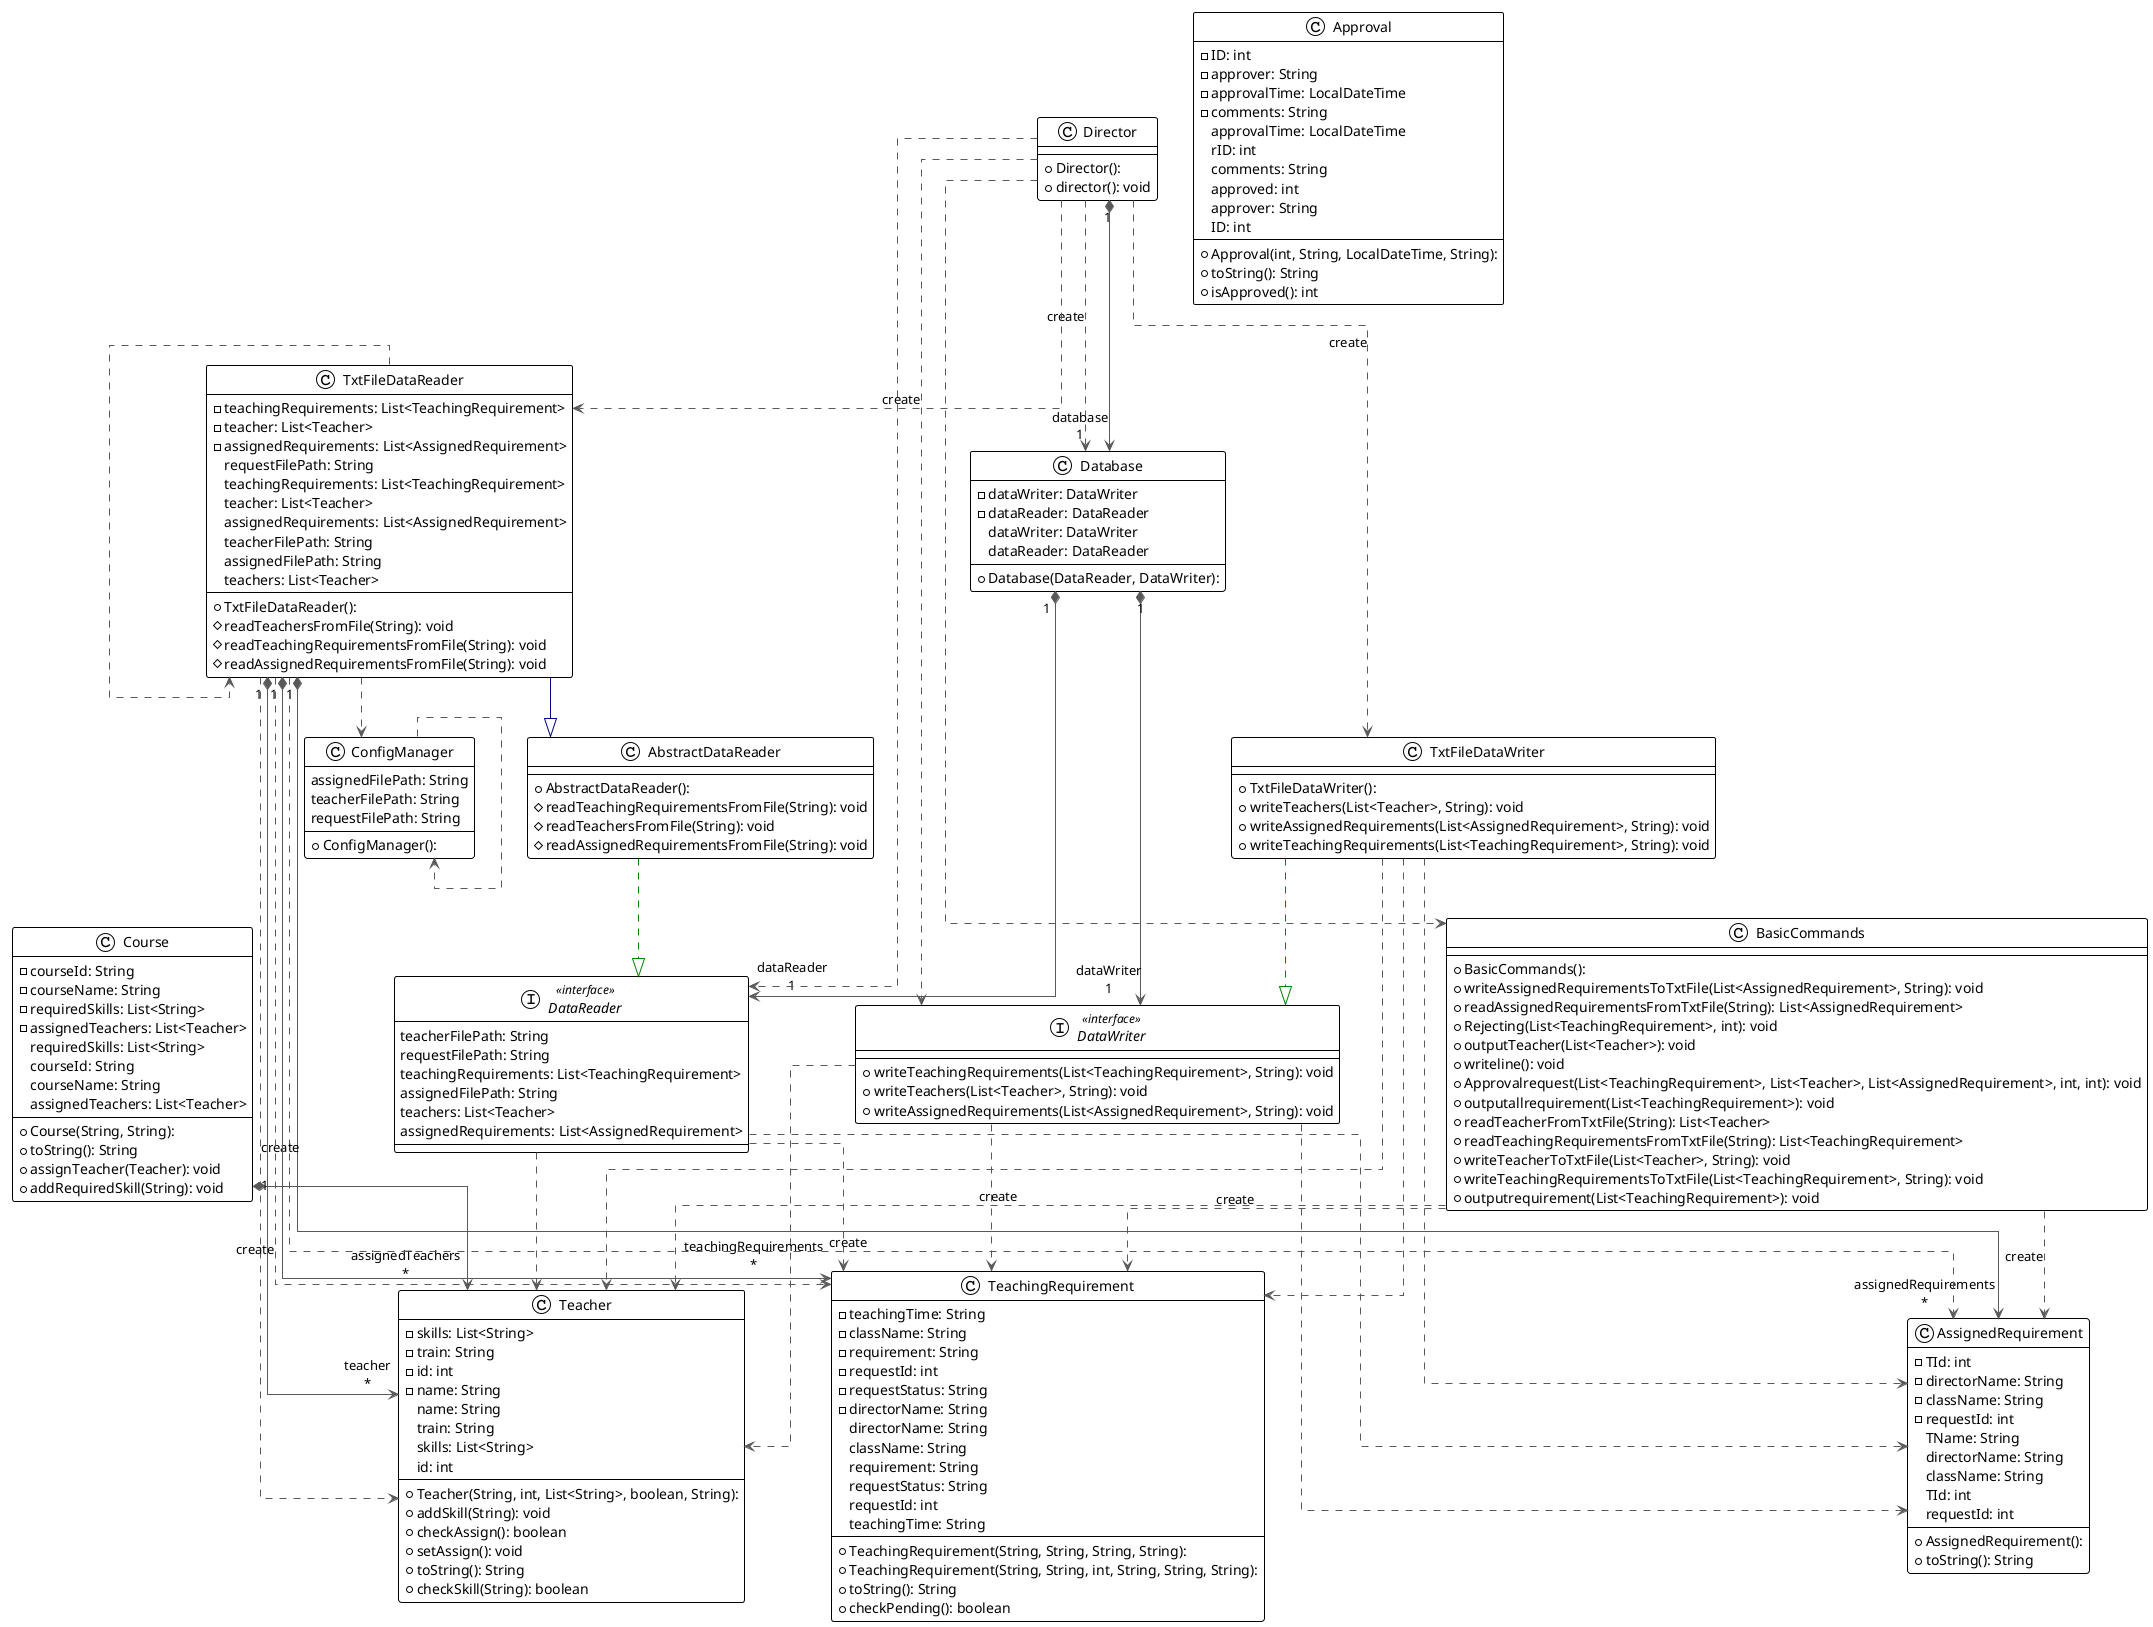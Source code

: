 @startuml

!theme plain
top to bottom direction
skinparam linetype ortho

class AbstractDataReader {
  + AbstractDataReader():
  # readTeachingRequirementsFromFile(String): void
  # readTeachersFromFile(String): void
  # readAssignedRequirementsFromFile(String): void
}
class Approval {
  + Approval(int, String, LocalDateTime, String):
  - ID: int
  - approver: String
  - approvalTime: LocalDateTime
  - comments: String
  + toString(): String
  + isApproved(): int
   approvalTime: LocalDateTime
   rID: int
   comments: String
   approved: int
   approver: String
   ID: int
}
class AssignedRequirement {
  + AssignedRequirement():
  - TId: int
  - directorName: String
  - className: String
  - requestId: int
  + toString(): String
   TName: String
   directorName: String
   className: String
   TId: int
   requestId: int
}
class BasicCommands {
  + BasicCommands():
  + writeAssignedRequirementsToTxtFile(List<AssignedRequirement>, String): void
  + readAssignedRequirementsFromTxtFile(String): List<AssignedRequirement>
  + Rejecting(List<TeachingRequirement>, int): void
  + outputTeacher(List<Teacher>): void
  + writeline(): void
  + Approvalrequest(List<TeachingRequirement>, List<Teacher>, List<AssignedRequirement>, int, int): void
  + outputallrequirement(List<TeachingRequirement>): void
  + readTeacherFromTxtFile(String): List<Teacher>
  + readTeachingRequirementsFromTxtFile(String): List<TeachingRequirement>
  + writeTeacherToTxtFile(List<Teacher>, String): void
  + writeTeachingRequirementsToTxtFile(List<TeachingRequirement>, String): void
  + outputrequirement(List<TeachingRequirement>): void
}
class ConfigManager {
  + ConfigManager():
   assignedFilePath: String
   teacherFilePath: String
   requestFilePath: String
}
class Course {
  + Course(String, String):
  - courseId: String
  - courseName: String
  - requiredSkills: List<String>
  - assignedTeachers: List<Teacher>
  + toString(): String
  + assignTeacher(Teacher): void
  + addRequiredSkill(String): void
   requiredSkills: List<String>
   courseId: String
   courseName: String
   assignedTeachers: List<Teacher>
}
interface DataReader << interface >> {
   teacherFilePath: String
   requestFilePath: String
   teachingRequirements: List<TeachingRequirement>
   assignedFilePath: String
   teachers: List<Teacher>
   assignedRequirements: List<AssignedRequirement>
}
interface DataWriter << interface >> {
  + writeTeachingRequirements(List<TeachingRequirement>, String): void
  + writeTeachers(List<Teacher>, String): void
  + writeAssignedRequirements(List<AssignedRequirement>, String): void
}
class Database {
  + Database(DataReader, DataWriter):
  - dataWriter: DataWriter
  - dataReader: DataReader
   dataWriter: DataWriter
   dataReader: DataReader
}
class Director {
  + Director():
  + director(): void
}
class Teacher {
  + Teacher(String, int, List<String>, boolean, String):
  - skills: List<String>
  - train: String
  - id: int
  - name: String
  + addSkill(String): void
  + checkAssign(): boolean
  + setAssign(): void
  + toString(): String
  + checkSkill(String): boolean
   name: String
   train: String
   skills: List<String>
   id: int
}
class TeachingRequirement {
  + TeachingRequirement(String, String, String, String):
  + TeachingRequirement(String, String, int, String, String, String):
  - teachingTime: String
  - className: String
  - requirement: String
  - requestId: int
  - requestStatus: String
  - directorName: String
  + toString(): String
  + checkPending(): boolean
   directorName: String
   className: String
   requirement: String
   requestStatus: String
   requestId: int
   teachingTime: String
}
class TxtFileDataReader {
  + TxtFileDataReader():
  - teachingRequirements: List<TeachingRequirement>
  - teacher: List<Teacher>
  - assignedRequirements: List<AssignedRequirement>
  # readTeachersFromFile(String): void
  # readTeachingRequirementsFromFile(String): void
  # readAssignedRequirementsFromFile(String): void
   requestFilePath: String
   teachingRequirements: List<TeachingRequirement>
   teacher: List<Teacher>
   assignedRequirements: List<AssignedRequirement>
   teacherFilePath: String
   assignedFilePath: String
   teachers: List<Teacher>
}
class TxtFileDataWriter {
  + TxtFileDataWriter():
  + writeTeachers(List<Teacher>, String): void
  + writeAssignedRequirements(List<AssignedRequirement>, String): void
  + writeTeachingRequirements(List<TeachingRequirement>, String): void
}

AbstractDataReader   -[#008200,dashed]-^  DataReader
BasicCommands        -[#595959,dashed]->  AssignedRequirement : "«create»"
BasicCommands        -[#595959,dashed]->  Teacher             : "«create»"
BasicCommands        -[#595959,dashed]->  TeachingRequirement : "«create»"
ConfigManager        -[#595959,dashed]->  ConfigManager
Course              "1" *-[#595959,plain]-> "assignedTeachers\n*" Teacher
DataReader           -[#595959,dashed]->  AssignedRequirement
DataReader           -[#595959,dashed]->  Teacher
DataReader           -[#595959,dashed]->  TeachingRequirement
DataWriter           -[#595959,dashed]->  AssignedRequirement
DataWriter           -[#595959,dashed]->  Teacher
DataWriter           -[#595959,dashed]->  TeachingRequirement
Database            "1" *-[#595959,plain]-> "dataReader\n1" DataReader
Database            "1" *-[#595959,plain]-> "dataWriter\n1" DataWriter
Director             -[#595959,dashed]->  BasicCommands
Director             -[#595959,dashed]->  DataReader
Director             -[#595959,dashed]->  DataWriter
Director             -[#595959,dashed]->  Database            : "«create»"
Director            "1" *-[#595959,plain]-> "database\n1" Database
Director             -[#595959,dashed]->  TxtFileDataReader   : "«create»"
Director             -[#595959,dashed]->  TxtFileDataWriter   : "«create»"
TxtFileDataReader    -[#000082,plain]-^  AbstractDataReader
TxtFileDataReader   "1" *-[#595959,plain]-> "assignedRequirements\n*" AssignedRequirement
TxtFileDataReader    -[#595959,dashed]->  AssignedRequirement : "«create»"
TxtFileDataReader    -[#595959,dashed]->  ConfigManager
TxtFileDataReader   "1" *-[#595959,plain]-> "teacher\n*" Teacher
TxtFileDataReader    -[#595959,dashed]->  Teacher             : "«create»"
TxtFileDataReader   "1" *-[#595959,plain]-> "teachingRequirements\n*" TeachingRequirement
TxtFileDataReader    -[#595959,dashed]->  TeachingRequirement : "«create»"
TxtFileDataReader    -[#595959,dashed]->  TxtFileDataReader
TxtFileDataWriter    -[#595959,dashed]->  AssignedRequirement
TxtFileDataWriter    -[#008200,dashed]-^  DataWriter
TxtFileDataWriter    -[#595959,dashed]->  Teacher
TxtFileDataWriter    -[#595959,dashed]->  TeachingRequirement
@enduml
